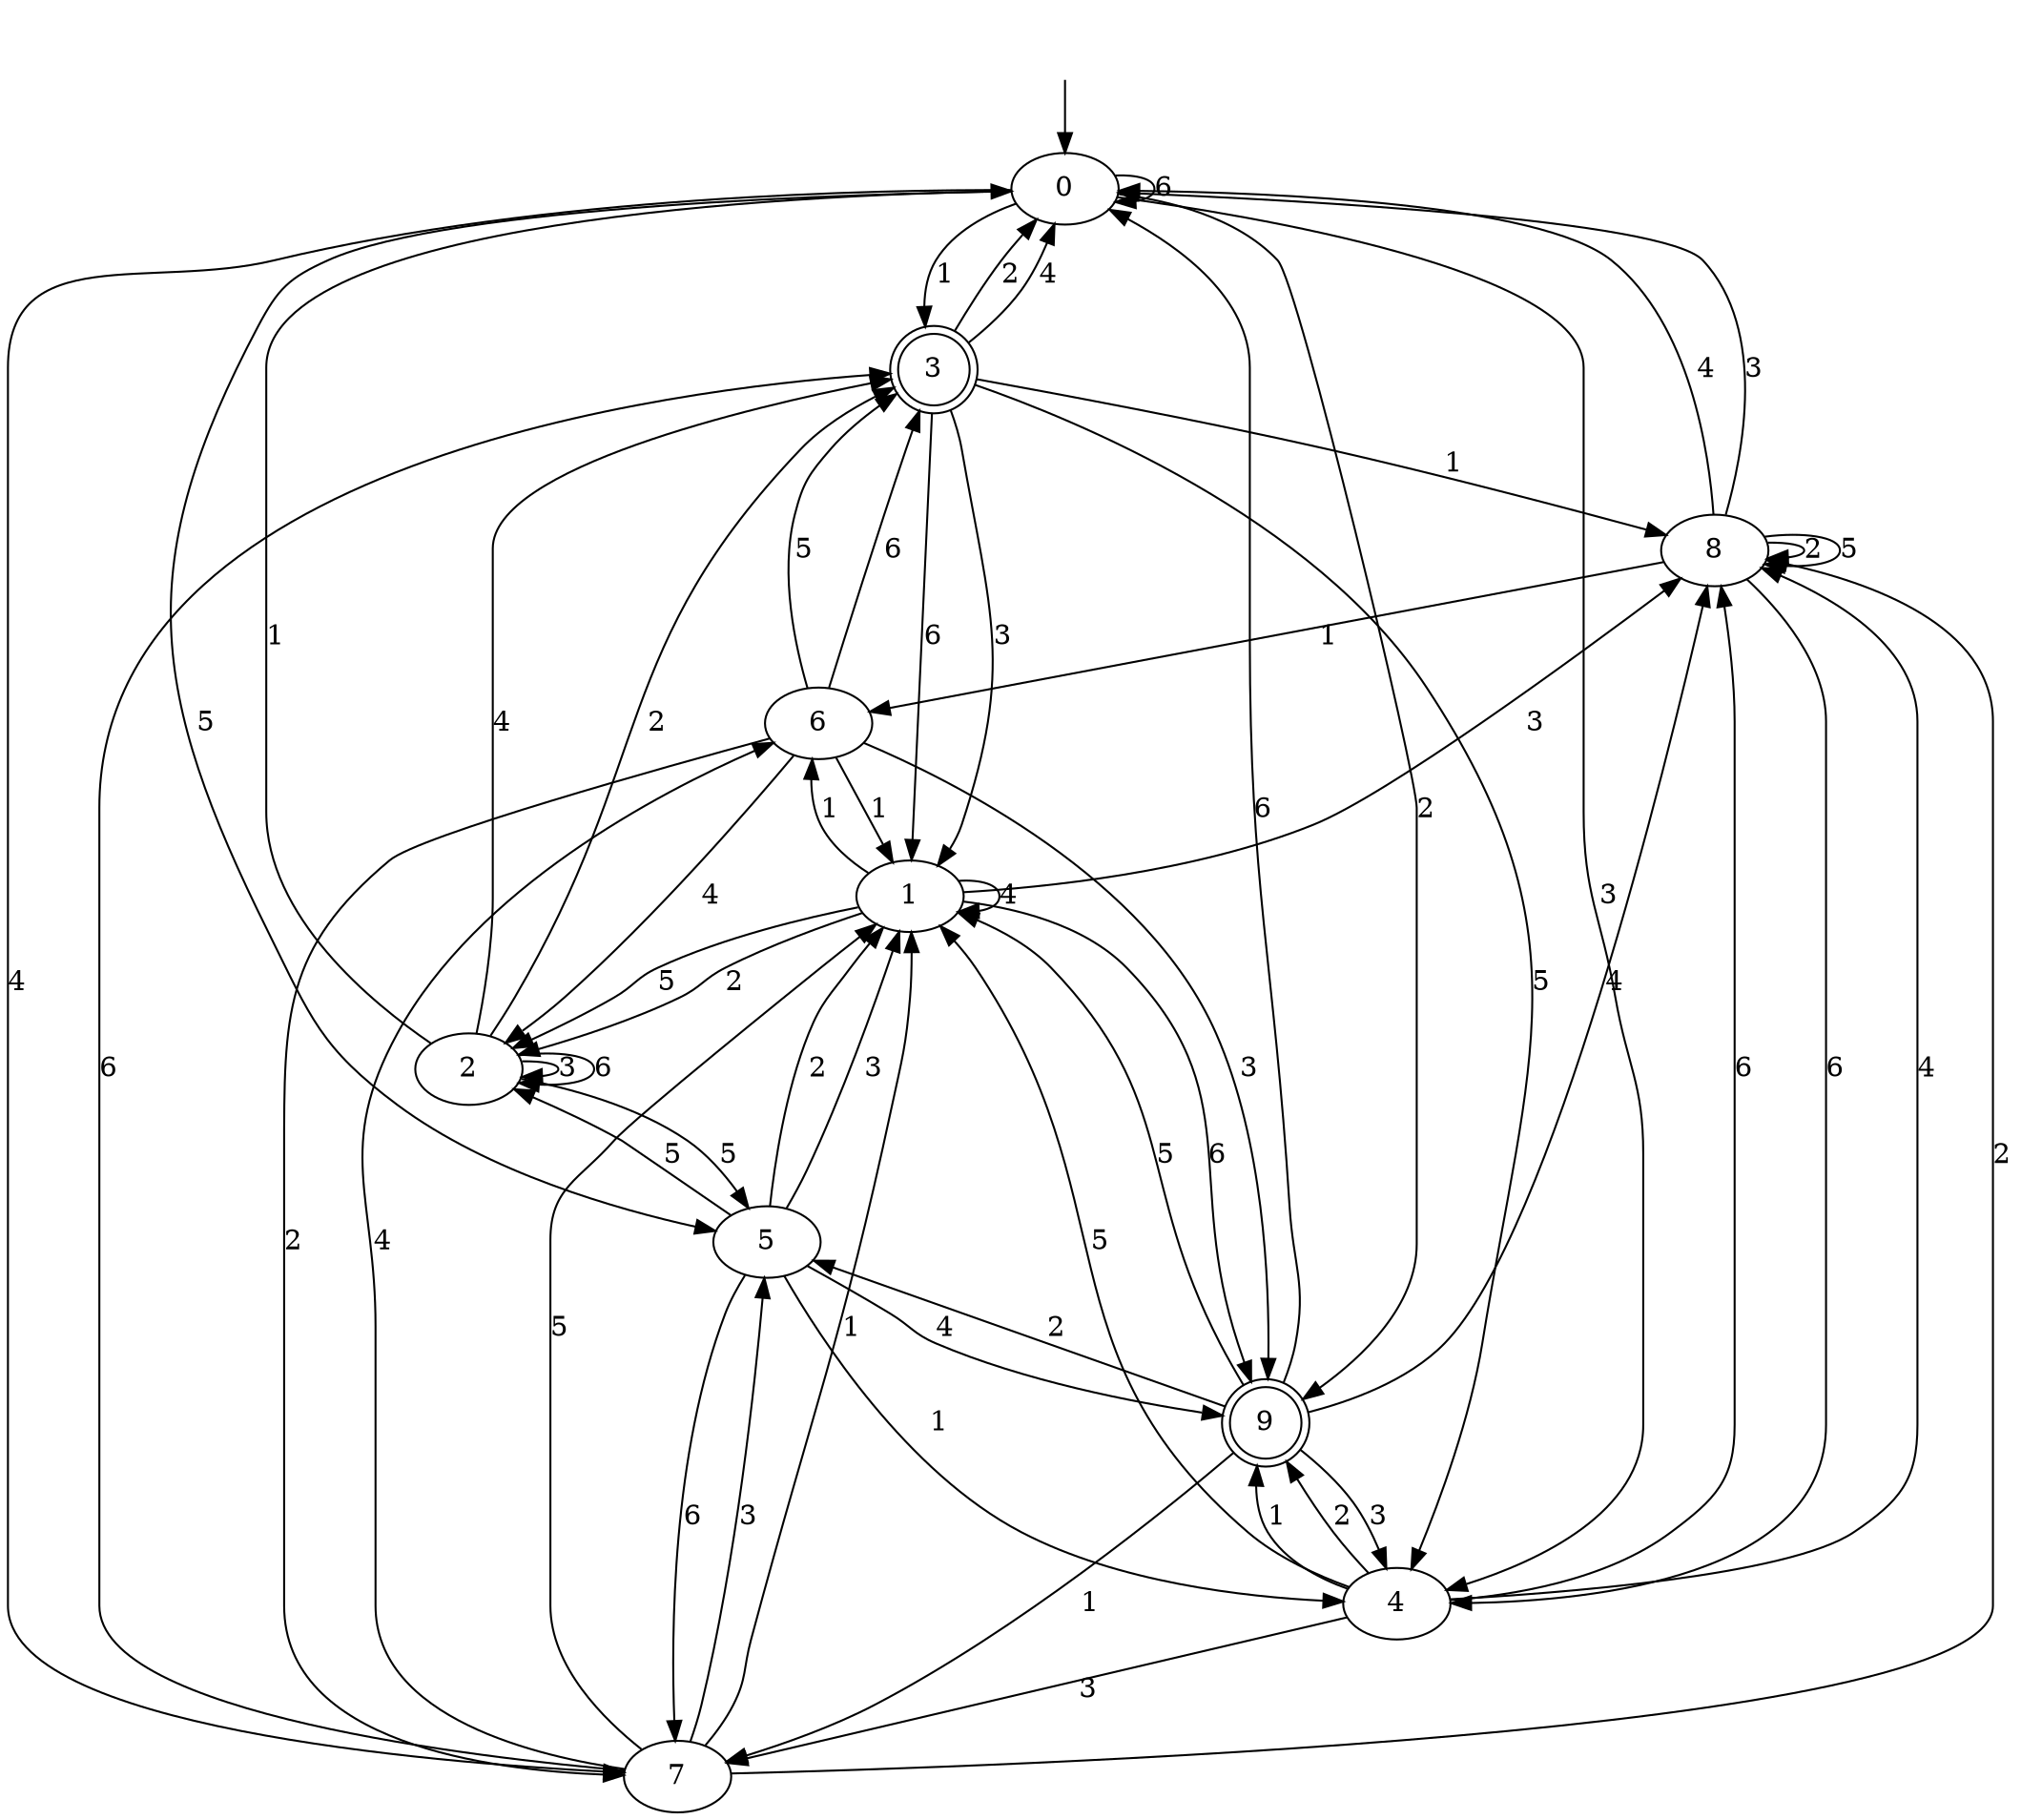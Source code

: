 digraph dfa_size_10_inputs_6_5 {
0 [label=0];
1 [label=1];
2 [label=2];
3 [label=3, shape=doublecircle];
4 [label=4];
5 [label=5];
6 [label=6];
7 [label=7];
8 [label=8];
9 [label=9, shape=doublecircle];
0 -> 3  [label=1];
0 -> 9  [label=2];
0 -> 4  [label=3];
0 -> 7  [label=4];
0 -> 5  [label=5];
0 -> 0  [label=6];
1 -> 6  [label=1];
1 -> 2  [label=2];
1 -> 8  [label=3];
1 -> 1  [label=4];
1 -> 2  [label=5];
1 -> 9  [label=6];
2 -> 0  [label=1];
2 -> 3  [label=2];
2 -> 2  [label=3];
2 -> 3  [label=4];
2 -> 5  [label=5];
2 -> 2  [label=6];
3 -> 8  [label=1];
3 -> 0  [label=2];
3 -> 1  [label=3];
3 -> 0  [label=4];
3 -> 4  [label=5];
3 -> 1  [label=6];
4 -> 9  [label=1];
4 -> 9  [label=2];
4 -> 7  [label=3];
4 -> 8  [label=4];
4 -> 1  [label=5];
4 -> 8  [label=6];
5 -> 4  [label=1];
5 -> 1  [label=2];
5 -> 1  [label=3];
5 -> 9  [label=4];
5 -> 2  [label=5];
5 -> 7  [label=6];
6 -> 1  [label=1];
6 -> 7  [label=2];
6 -> 9  [label=3];
6 -> 2  [label=4];
6 -> 3  [label=5];
6 -> 3  [label=6];
7 -> 1  [label=1];
7 -> 8  [label=2];
7 -> 5  [label=3];
7 -> 6  [label=4];
7 -> 1  [label=5];
7 -> 3  [label=6];
8 -> 6  [label=1];
8 -> 8  [label=2];
8 -> 0  [label=3];
8 -> 0  [label=4];
8 -> 8  [label=5];
8 -> 4  [label=6];
9 -> 7  [label=1];
9 -> 5  [label=2];
9 -> 4  [label=3];
9 -> 8  [label=4];
9 -> 1  [label=5];
9 -> 0  [label=6];
__start0 [label="", shape=none];
__start0 -> 0  [label=""];
}
